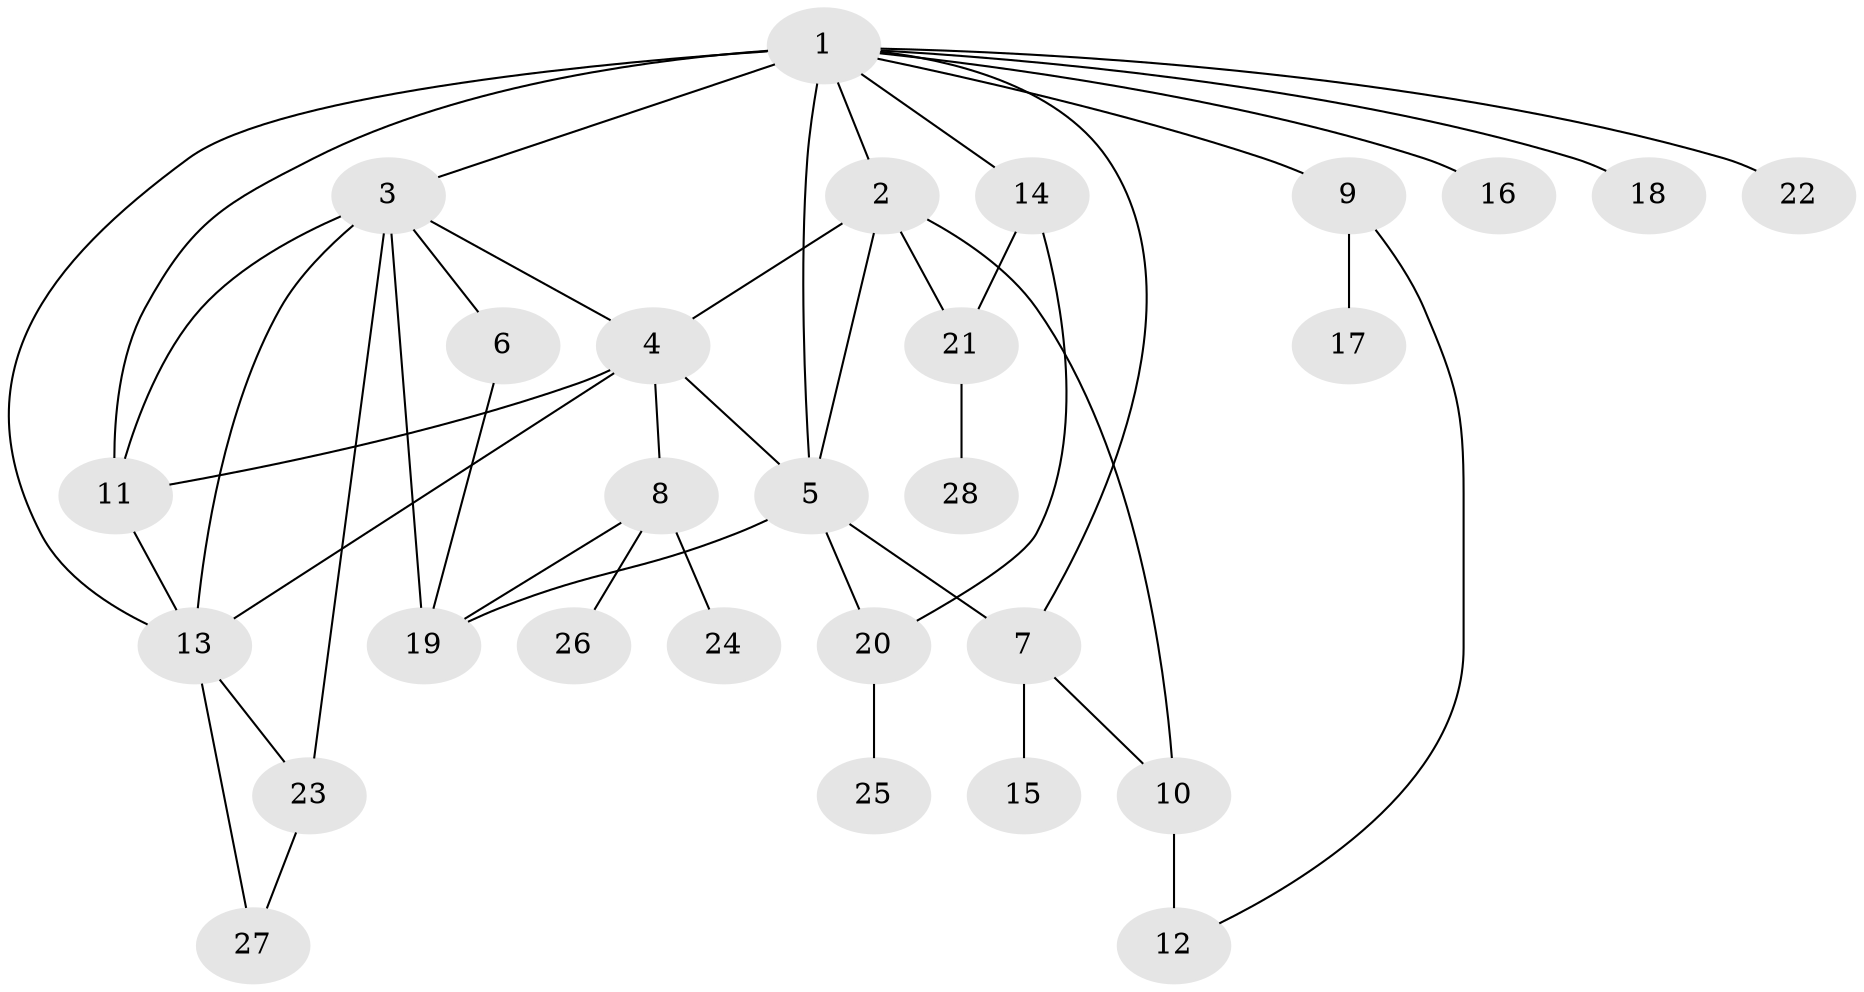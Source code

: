 // original degree distribution, {17: 0.017857142857142856, 1: 0.375, 4: 0.03571428571428571, 8: 0.017857142857142856, 7: 0.017857142857142856, 15: 0.017857142857142856, 2: 0.25, 6: 0.05357142857142857, 5: 0.07142857142857142, 3: 0.14285714285714285}
// Generated by graph-tools (version 1.1) at 2025/35/03/09/25 02:35:18]
// undirected, 28 vertices, 45 edges
graph export_dot {
graph [start="1"]
  node [color=gray90,style=filled];
  1;
  2;
  3;
  4;
  5;
  6;
  7;
  8;
  9;
  10;
  11;
  12;
  13;
  14;
  15;
  16;
  17;
  18;
  19;
  20;
  21;
  22;
  23;
  24;
  25;
  26;
  27;
  28;
  1 -- 2 [weight=1.0];
  1 -- 3 [weight=1.0];
  1 -- 5 [weight=2.0];
  1 -- 7 [weight=1.0];
  1 -- 9 [weight=1.0];
  1 -- 11 [weight=2.0];
  1 -- 13 [weight=2.0];
  1 -- 14 [weight=1.0];
  1 -- 16 [weight=1.0];
  1 -- 18 [weight=1.0];
  1 -- 22 [weight=1.0];
  2 -- 4 [weight=1.0];
  2 -- 5 [weight=4.0];
  2 -- 10 [weight=1.0];
  2 -- 21 [weight=1.0];
  3 -- 4 [weight=1.0];
  3 -- 6 [weight=2.0];
  3 -- 11 [weight=1.0];
  3 -- 13 [weight=2.0];
  3 -- 19 [weight=2.0];
  3 -- 23 [weight=1.0];
  4 -- 5 [weight=2.0];
  4 -- 8 [weight=1.0];
  4 -- 11 [weight=2.0];
  4 -- 13 [weight=4.0];
  5 -- 7 [weight=2.0];
  5 -- 19 [weight=1.0];
  5 -- 20 [weight=1.0];
  6 -- 19 [weight=1.0];
  7 -- 10 [weight=1.0];
  7 -- 15 [weight=1.0];
  8 -- 19 [weight=1.0];
  8 -- 24 [weight=1.0];
  8 -- 26 [weight=1.0];
  9 -- 12 [weight=1.0];
  9 -- 17 [weight=1.0];
  10 -- 12 [weight=3.0];
  11 -- 13 [weight=1.0];
  13 -- 23 [weight=1.0];
  13 -- 27 [weight=1.0];
  14 -- 20 [weight=1.0];
  14 -- 21 [weight=1.0];
  20 -- 25 [weight=1.0];
  21 -- 28 [weight=1.0];
  23 -- 27 [weight=1.0];
}
